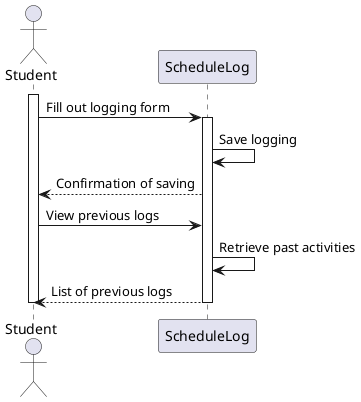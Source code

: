 @startuml ScheduleLog
actor Student
participant "ScheduleLog" as Logger

activate Student
Student -> Logger: Fill out logging form
activate Logger
Logger -> Logger: Save logging
Logger --> Student: Confirmation of saving

Student -> Logger: View previous logs
Logger -> Logger: Retrieve past activities
Logger --> Student: List of previous logs
deactivate Logger
deactivate Student
@enduml

